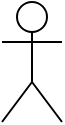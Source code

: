 <mxfile>
    <diagram id="45VXw7YpwFAqpJIk5k3v" name="Page-1">
        <mxGraphModel dx="1129" dy="523" grid="1" gridSize="10" guides="1" tooltips="1" connect="1" arrows="1" fold="1" page="1" pageScale="1" pageWidth="850" pageHeight="1100" math="0" shadow="0">
            <root>
                <mxCell id="0"/>
                <mxCell id="1" parent="0"/>
                <mxCell id="2" value="" style="shape=umlActor;verticalLabelPosition=bottom;verticalAlign=top;html=1;outlineConnect=0;" vertex="1" parent="1">
                    <mxGeometry x="80" y="130" width="30" height="60" as="geometry"/>
                </mxCell>
            </root>
        </mxGraphModel>
    </diagram>
</mxfile>